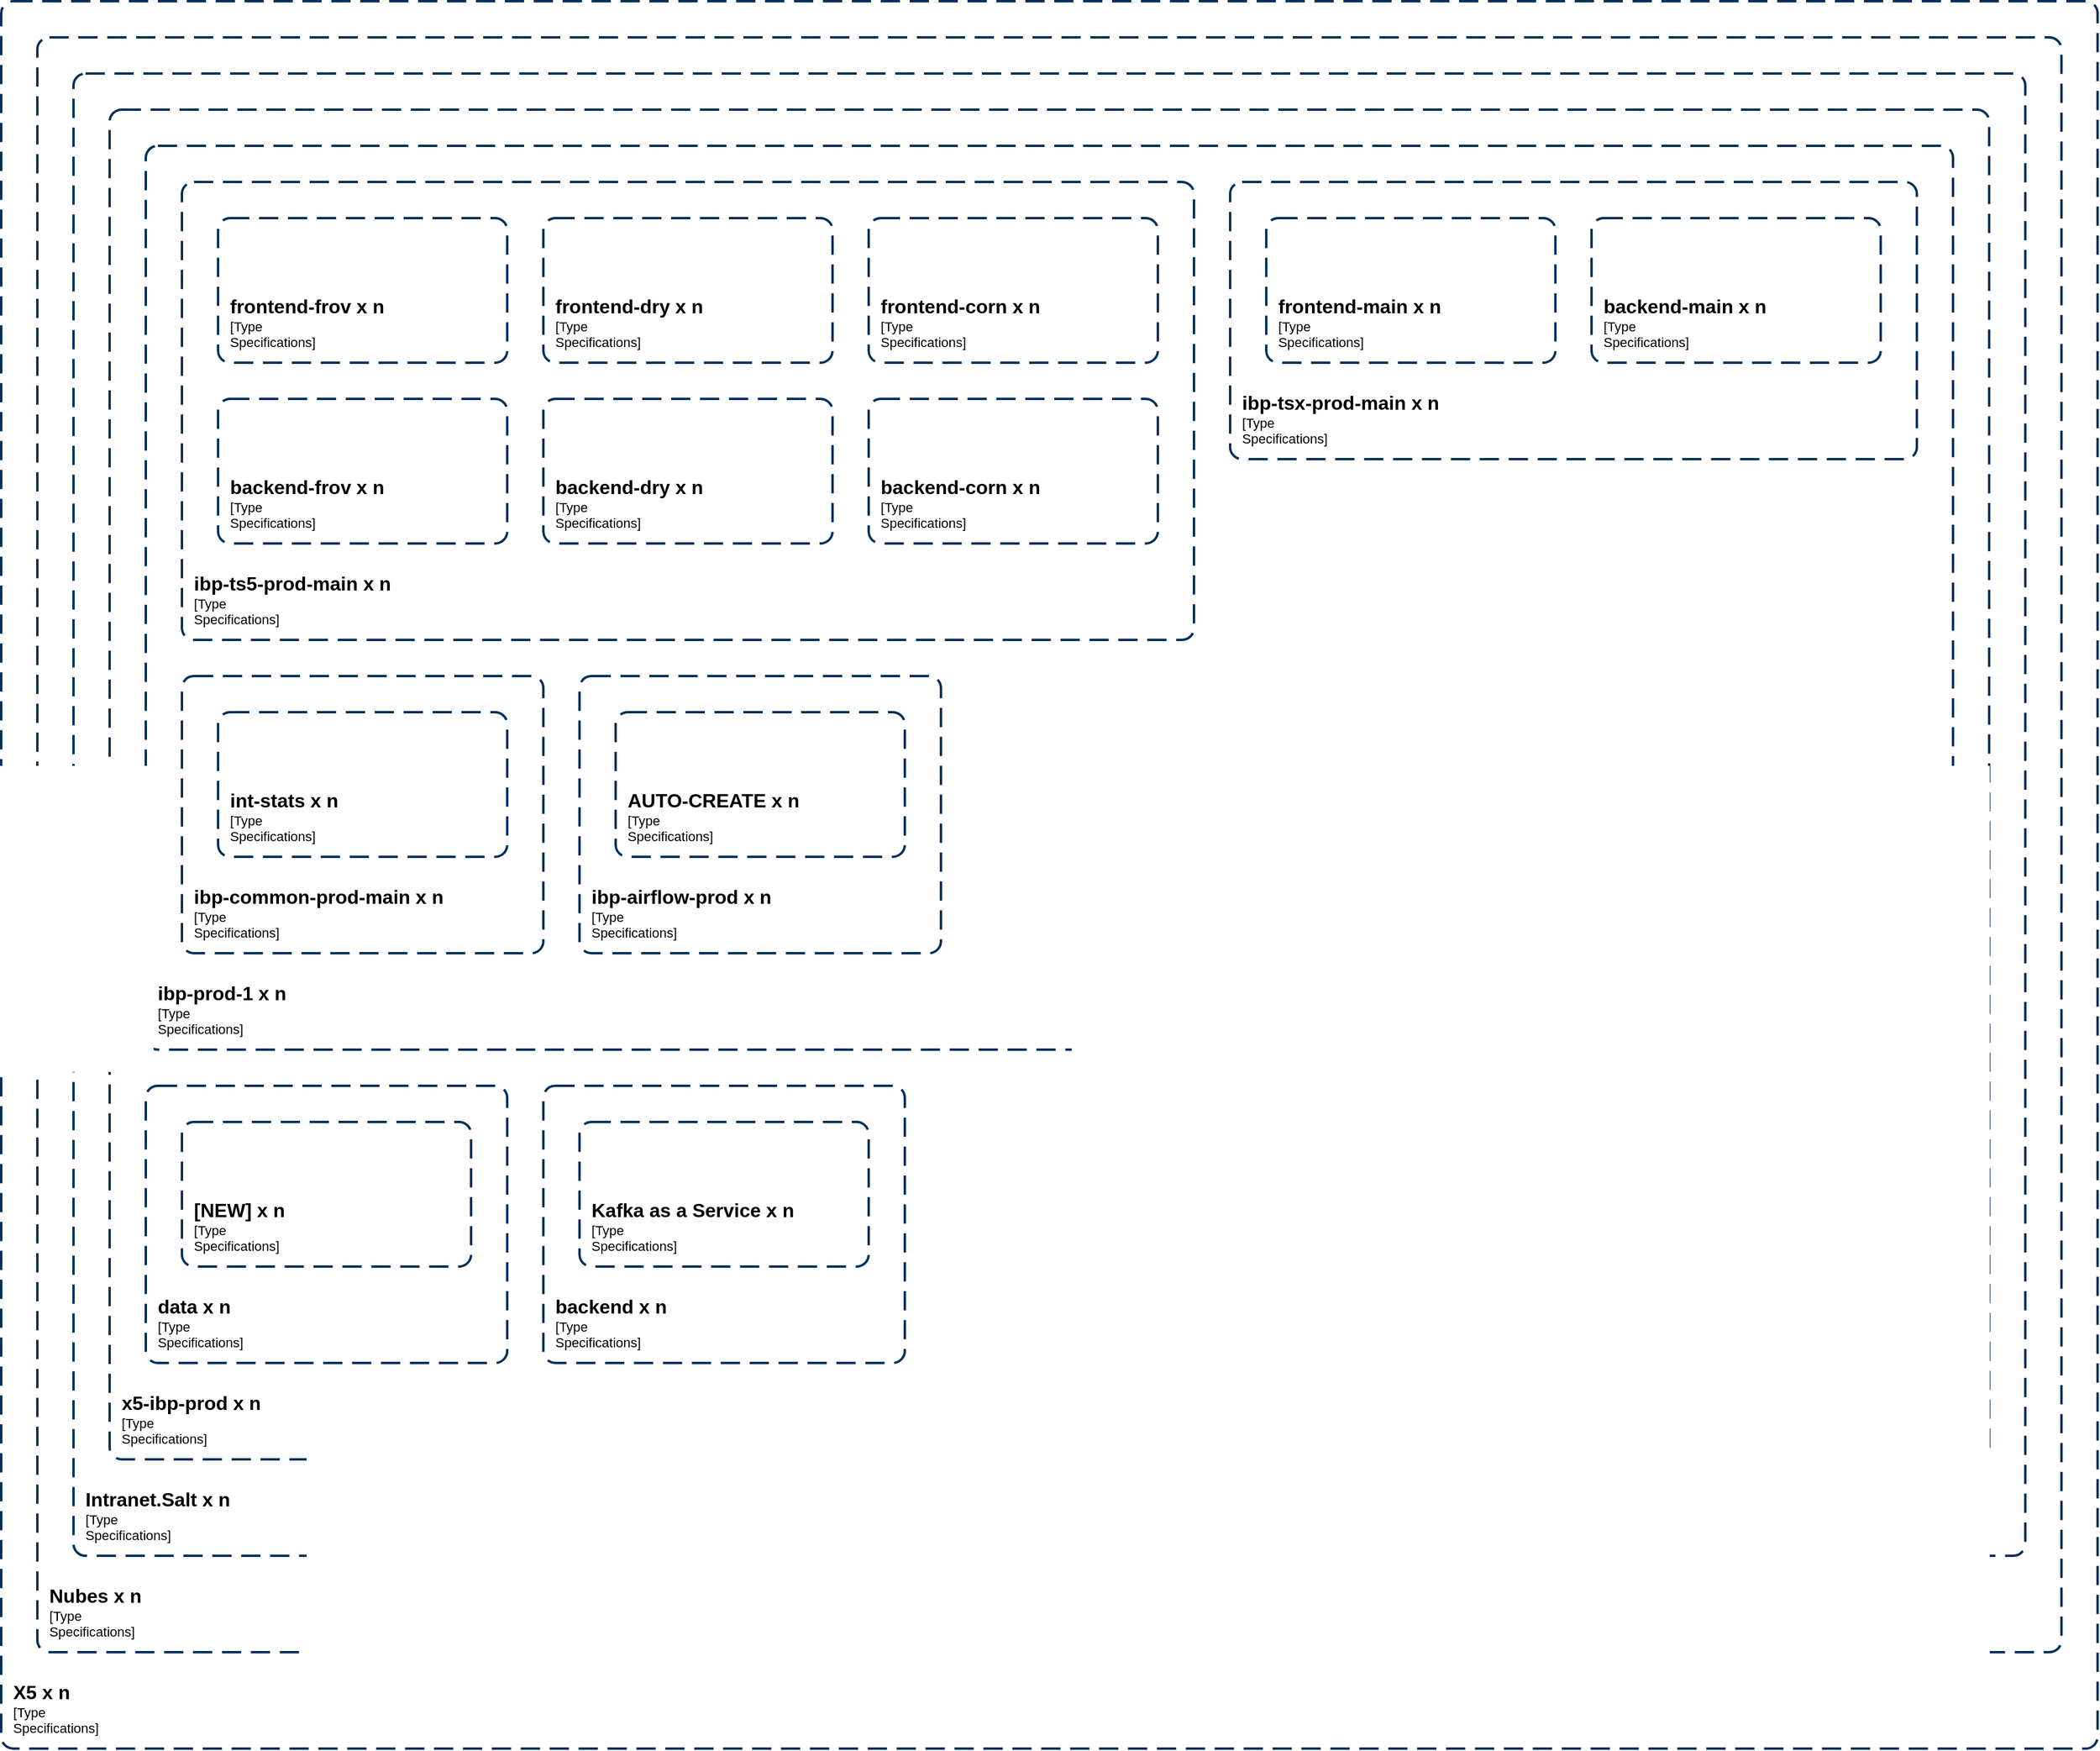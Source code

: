 <?xml version="1.0" encoding="UTF-8"?>
<mxfile version="20.8.16" type="device"><diagram name="Page-1" id="architecture_diagram"><mxGraphModel dx="1420" dy="893" grid="1" gridSize="10" guides="1" tooltips="1" connect="1" arrows="1" fold="1" page="1" pageScale="1" pageWidth="850" pageHeight="1100" math="0" shadow="0"><root><mxCell id="0" /><mxCell id="1" parent="0" /><object placeholders="1" c4Name="X5" label="&lt;font style=&quot;font-size: 16px&quot;&gt;&lt;b&gt;&lt;div style=&quot;text-align: left&quot;&gt;%c4Name% x %c4Instances%&lt;/div&gt;&lt;/b&gt;&lt;/font&gt;&lt;div style=&quot;text-align: left&quot;&gt;[&lt;span style=&quot;background-color: initial;&quot;&gt;%c4Specifications%]&lt;/span&gt;&lt;/div&gt;" c4Instances="n" c4Specifications="Type&#10;Specifications" id="25"><mxCell style="rounded=1;fontSize=11;whiteSpace=wrap;html=1;dashed=1;arcSize=20;fillColor=none;strokeColor=#06315C;fontColor=#000;labelBackgroundColor=none;align=left;verticalAlign=bottom;labelBorderColor=none;spacingTop=0;spacing=10;dashPattern=8 4;metaEdit=1;rotatable=0;perimeter=rectanglePerimeter;noLabel=0;labelPadding=0;allowArrows=0;;connectable=1;expand=0;recursiveResize=0;editable=1;pointerEvents=0;absoluteArcSize=1;points=[[0.25,0,0],[0.5,0,0],[0.75,0,0],[1,0.25,0],[1,0.5,0],[1,0.75,0],[0.75,1,0],[0.5,1,0],[0.25,1,0],[0,0.75,0],[0,0.5,0],[0,0.25,0]];strokeWidth=2;container=1;imageAlign=right;imageVerticalAlign=bottom;direction=east;collapsible=0;" vertex="1" parent="None"><mxGeometry x="0" y="0" width="1740" height="1450" as="geometry" /></mxCell></object><object placeholders="1" c4Name="Nubes" label="&lt;font style=&quot;font-size: 16px&quot;&gt;&lt;b&gt;&lt;div style=&quot;text-align: left&quot;&gt;%c4Name% x %c4Instances%&lt;/div&gt;&lt;/b&gt;&lt;/font&gt;&lt;div style=&quot;text-align: left&quot;&gt;[&lt;span style=&quot;background-color: initial;&quot;&gt;%c4Specifications%]&lt;/span&gt;&lt;/div&gt;" c4Instances="n" c4Specifications="Type&#10;Specifications" id="26"><mxCell style="rounded=1;fontSize=11;whiteSpace=wrap;html=1;dashed=1;arcSize=20;fillColor=none;strokeColor=#06315C;fontColor=#000;labelBackgroundColor=none;align=left;verticalAlign=bottom;labelBorderColor=none;spacingTop=0;spacing=10;dashPattern=8 4;metaEdit=1;rotatable=0;perimeter=rectanglePerimeter;noLabel=0;labelPadding=0;allowArrows=0;;connectable=1;expand=0;recursiveResize=0;editable=1;pointerEvents=0;absoluteArcSize=1;points=[[0.25,0,0],[0.5,0,0],[0.75,0,0],[1,0.25,0],[1,0.5,0],[1,0.75,0],[0.75,1,0],[0.5,1,0],[0.25,1,0],[0,0.75,0],[0,0.5,0],[0,0.25,0]];strokeWidth=2;container=1;imageAlign=right;imageVerticalAlign=bottom;direction=east;collapsible=0;" vertex="1" parent="25"><mxGeometry x="30" y="30" width="1680" height="1340" as="geometry" /></mxCell></object><object placeholders="1" c4Name="Intranet.Salt" label="&lt;font style=&quot;font-size: 16px&quot;&gt;&lt;b&gt;&lt;div style=&quot;text-align: left&quot;&gt;%c4Name% x %c4Instances%&lt;/div&gt;&lt;/b&gt;&lt;/font&gt;&lt;div style=&quot;text-align: left&quot;&gt;[&lt;span style=&quot;background-color: initial;&quot;&gt;%c4Specifications%]&lt;/span&gt;&lt;/div&gt;" c4Instances="n" c4Specifications="Type&#10;Specifications" id="27"><mxCell style="rounded=1;fontSize=11;whiteSpace=wrap;html=1;dashed=1;arcSize=20;fillColor=none;strokeColor=#06315C;fontColor=#000;labelBackgroundColor=none;align=left;verticalAlign=bottom;labelBorderColor=none;spacingTop=0;spacing=10;dashPattern=8 4;metaEdit=1;rotatable=0;perimeter=rectanglePerimeter;noLabel=0;labelPadding=0;allowArrows=0;;connectable=1;expand=0;recursiveResize=0;editable=1;pointerEvents=0;absoluteArcSize=1;points=[[0.25,0,0],[0.5,0,0],[0.75,0,0],[1,0.25,0],[1,0.5,0],[1,0.75,0],[0.75,1,0],[0.5,1,0],[0.25,1,0],[0,0.75,0],[0,0.5,0],[0,0.25,0]];strokeWidth=2;container=1;imageAlign=right;imageVerticalAlign=bottom;direction=east;collapsible=0;" vertex="1" parent="26"><mxGeometry x="30" y="30" width="1620" height="1230" as="geometry" /></mxCell></object><object placeholders="1" c4Name="x5-ibp-prod" label="&lt;font style=&quot;font-size: 16px&quot;&gt;&lt;b&gt;&lt;div style=&quot;text-align: left&quot;&gt;%c4Name% x %c4Instances%&lt;/div&gt;&lt;/b&gt;&lt;/font&gt;&lt;div style=&quot;text-align: left&quot;&gt;[&lt;span style=&quot;background-color: initial;&quot;&gt;%c4Specifications%]&lt;/span&gt;&lt;/div&gt;" c4Instances="n" c4Specifications="Type&#10;Specifications" id="28"><mxCell style="rounded=1;fontSize=11;whiteSpace=wrap;html=1;dashed=1;arcSize=20;fillColor=none;strokeColor=#06315C;fontColor=#000;labelBackgroundColor=none;align=left;verticalAlign=bottom;labelBorderColor=none;spacingTop=0;spacing=10;dashPattern=8 4;metaEdit=1;rotatable=0;perimeter=rectanglePerimeter;noLabel=0;labelPadding=0;allowArrows=0;;connectable=1;expand=0;recursiveResize=0;editable=1;pointerEvents=0;absoluteArcSize=1;points=[[0.25,0,0],[0.5,0,0],[0.75,0,0],[1,0.25,0],[1,0.5,0],[1,0.75,0],[0.75,1,0],[0.5,1,0],[0.25,1,0],[0,0.75,0],[0,0.5,0],[0,0.25,0]];strokeWidth=2;container=1;imageAlign=right;imageVerticalAlign=bottom;direction=east;collapsible=0;" vertex="1" parent="27"><mxGeometry x="30" y="30" width="1560" height="1120" as="geometry" /></mxCell></object><object placeholders="1" c4Name="ibp-prod-1" label="&lt;font style=&quot;font-size: 16px&quot;&gt;&lt;b&gt;&lt;div style=&quot;text-align: left&quot;&gt;%c4Name% x %c4Instances%&lt;/div&gt;&lt;/b&gt;&lt;/font&gt;&lt;div style=&quot;text-align: left&quot;&gt;[&lt;span style=&quot;background-color: initial;&quot;&gt;%c4Specifications%]&lt;/span&gt;&lt;/div&gt;" c4Instances="n" c4Specifications="Type&#10;Specifications" id="29"><mxCell style="rounded=1;fontSize=11;whiteSpace=wrap;html=1;dashed=1;arcSize=20;fillColor=none;strokeColor=#06315C;fontColor=#000;labelBackgroundColor=none;align=left;verticalAlign=bottom;labelBorderColor=none;spacingTop=0;spacing=10;dashPattern=8 4;metaEdit=1;rotatable=0;perimeter=rectanglePerimeter;noLabel=0;labelPadding=0;allowArrows=0;;connectable=1;expand=0;recursiveResize=0;editable=1;pointerEvents=0;absoluteArcSize=1;points=[[0.25,0,0],[0.5,0,0],[0.75,0,0],[1,0.25,0],[1,0.5,0],[1,0.75,0],[0.75,1,0],[0.5,1,0],[0.25,1,0],[0,0.75,0],[0,0.5,0],[0,0.25,0]];strokeWidth=2;container=1;imageAlign=right;imageVerticalAlign=bottom;direction=east;collapsible=0;" vertex="1" parent="28"><mxGeometry x="30" y="30" width="1500" height="750" as="geometry" /></mxCell></object><object placeholders="1" c4Name="ibp-ts5-prod-main" label="&lt;font style=&quot;font-size: 16px&quot;&gt;&lt;b&gt;&lt;div style=&quot;text-align: left&quot;&gt;%c4Name% x %c4Instances%&lt;/div&gt;&lt;/b&gt;&lt;/font&gt;&lt;div style=&quot;text-align: left&quot;&gt;[&lt;span style=&quot;background-color: initial;&quot;&gt;%c4Specifications%]&lt;/span&gt;&lt;/div&gt;" c4Instances="n" c4Specifications="Type&#10;Specifications" id="30"><mxCell style="rounded=1;fontSize=11;whiteSpace=wrap;html=1;dashed=1;arcSize=20;fillColor=none;strokeColor=#06315C;fontColor=#000;labelBackgroundColor=none;align=left;verticalAlign=bottom;labelBorderColor=none;spacingTop=0;spacing=10;dashPattern=8 4;metaEdit=1;rotatable=0;perimeter=rectanglePerimeter;noLabel=0;labelPadding=0;allowArrows=0;;connectable=1;expand=0;recursiveResize=0;editable=1;pointerEvents=0;absoluteArcSize=1;points=[[0.25,0,0],[0.5,0,0],[0.75,0,0],[1,0.25,0],[1,0.5,0],[1,0.75,0],[0.75,1,0],[0.5,1,0],[0.25,1,0],[0,0.75,0],[0,0.5,0],[0,0.25,0]];strokeWidth=2;container=1;imageAlign=right;imageVerticalAlign=bottom;direction=east;collapsible=0;" vertex="1" parent="29"><mxGeometry x="30" y="30" width="840" height="380" as="geometry" /></mxCell></object><object placeholders="1" c4Name="frontend-frov" label="&lt;font style=&quot;font-size: 16px&quot;&gt;&lt;b&gt;&lt;div style=&quot;text-align: left&quot;&gt;%c4Name% x %c4Instances%&lt;/div&gt;&lt;/b&gt;&lt;/font&gt;&lt;div style=&quot;text-align: left&quot;&gt;[&lt;span style=&quot;background-color: initial;&quot;&gt;%c4Specifications%]&lt;/span&gt;&lt;/div&gt;" c4Instances="n" c4Specifications="Type&#10;Specifications" id="31"><mxCell style="rounded=1;fontSize=11;whiteSpace=wrap;html=1;dashed=1;arcSize=20;fillColor=none;strokeColor=#06315C;fontColor=#000;labelBackgroundColor=none;align=left;verticalAlign=bottom;labelBorderColor=none;spacingTop=0;spacing=10;dashPattern=8 4;metaEdit=1;rotatable=0;perimeter=rectanglePerimeter;noLabel=0;labelPadding=0;allowArrows=0;;connectable=1;expand=0;recursiveResize=0;editable=1;pointerEvents=0;absoluteArcSize=1;points=[[0.25,0,0],[0.5,0,0],[0.75,0,0],[1,0.25,0],[1,0.5,0],[1,0.75,0],[0.75,1,0],[0.5,1,0],[0.25,1,0],[0,0.75,0],[0,0.5,0],[0,0.25,0]];strokeWidth=2;container=1;imageAlign=right;imageVerticalAlign=bottom;direction=east;collapsible=0;" vertex="1" parent="30"><mxGeometry x="30" y="30" width="240" height="120" as="geometry" /></mxCell></object><object placeholders="1" c4Name="frontend-dry" label="&lt;font style=&quot;font-size: 16px&quot;&gt;&lt;b&gt;&lt;div style=&quot;text-align: left&quot;&gt;%c4Name% x %c4Instances%&lt;/div&gt;&lt;/b&gt;&lt;/font&gt;&lt;div style=&quot;text-align: left&quot;&gt;[&lt;span style=&quot;background-color: initial;&quot;&gt;%c4Specifications%]&lt;/span&gt;&lt;/div&gt;" c4Instances="n" c4Specifications="Type&#10;Specifications" id="32"><mxCell style="rounded=1;fontSize=11;whiteSpace=wrap;html=1;dashed=1;arcSize=20;fillColor=none;strokeColor=#06315C;fontColor=#000;labelBackgroundColor=none;align=left;verticalAlign=bottom;labelBorderColor=none;spacingTop=0;spacing=10;dashPattern=8 4;metaEdit=1;rotatable=0;perimeter=rectanglePerimeter;noLabel=0;labelPadding=0;allowArrows=0;;connectable=1;expand=0;recursiveResize=0;editable=1;pointerEvents=0;absoluteArcSize=1;points=[[0.25,0,0],[0.5,0,0],[0.75,0,0],[1,0.25,0],[1,0.5,0],[1,0.75,0],[0.75,1,0],[0.5,1,0],[0.25,1,0],[0,0.75,0],[0,0.5,0],[0,0.25,0]];strokeWidth=2;container=1;imageAlign=right;imageVerticalAlign=bottom;direction=east;collapsible=0;" vertex="1" parent="30"><mxGeometry x="300" y="30" width="240" height="120" as="geometry" /></mxCell></object><object placeholders="1" c4Name="frontend-corn" label="&lt;font style=&quot;font-size: 16px&quot;&gt;&lt;b&gt;&lt;div style=&quot;text-align: left&quot;&gt;%c4Name% x %c4Instances%&lt;/div&gt;&lt;/b&gt;&lt;/font&gt;&lt;div style=&quot;text-align: left&quot;&gt;[&lt;span style=&quot;background-color: initial;&quot;&gt;%c4Specifications%]&lt;/span&gt;&lt;/div&gt;" c4Instances="n" c4Specifications="Type&#10;Specifications" id="33"><mxCell style="rounded=1;fontSize=11;whiteSpace=wrap;html=1;dashed=1;arcSize=20;fillColor=none;strokeColor=#06315C;fontColor=#000;labelBackgroundColor=none;align=left;verticalAlign=bottom;labelBorderColor=none;spacingTop=0;spacing=10;dashPattern=8 4;metaEdit=1;rotatable=0;perimeter=rectanglePerimeter;noLabel=0;labelPadding=0;allowArrows=0;;connectable=1;expand=0;recursiveResize=0;editable=1;pointerEvents=0;absoluteArcSize=1;points=[[0.25,0,0],[0.5,0,0],[0.75,0,0],[1,0.25,0],[1,0.5,0],[1,0.75,0],[0.75,1,0],[0.5,1,0],[0.25,1,0],[0,0.75,0],[0,0.5,0],[0,0.25,0]];strokeWidth=2;container=1;imageAlign=right;imageVerticalAlign=bottom;direction=east;collapsible=0;" vertex="1" parent="30"><mxGeometry x="570" y="30" width="240" height="120" as="geometry" /></mxCell></object><object placeholders="1" c4Name="backend-frov" label="&lt;font style=&quot;font-size: 16px&quot;&gt;&lt;b&gt;&lt;div style=&quot;text-align: left&quot;&gt;%c4Name% x %c4Instances%&lt;/div&gt;&lt;/b&gt;&lt;/font&gt;&lt;div style=&quot;text-align: left&quot;&gt;[&lt;span style=&quot;background-color: initial;&quot;&gt;%c4Specifications%]&lt;/span&gt;&lt;/div&gt;" c4Instances="n" c4Specifications="Type&#10;Specifications" id="34"><mxCell style="rounded=1;fontSize=11;whiteSpace=wrap;html=1;dashed=1;arcSize=20;fillColor=none;strokeColor=#06315C;fontColor=#000;labelBackgroundColor=none;align=left;verticalAlign=bottom;labelBorderColor=none;spacingTop=0;spacing=10;dashPattern=8 4;metaEdit=1;rotatable=0;perimeter=rectanglePerimeter;noLabel=0;labelPadding=0;allowArrows=0;;connectable=1;expand=0;recursiveResize=0;editable=1;pointerEvents=0;absoluteArcSize=1;points=[[0.25,0,0],[0.5,0,0],[0.75,0,0],[1,0.25,0],[1,0.5,0],[1,0.75,0],[0.75,1,0],[0.5,1,0],[0.25,1,0],[0,0.75,0],[0,0.5,0],[0,0.25,0]];strokeWidth=2;container=1;imageAlign=right;imageVerticalAlign=bottom;direction=east;collapsible=0;" vertex="1" parent="30"><mxGeometry x="30" y="180" width="240" height="120" as="geometry" /></mxCell></object><object placeholders="1" c4Name="backend-dry" label="&lt;font style=&quot;font-size: 16px&quot;&gt;&lt;b&gt;&lt;div style=&quot;text-align: left&quot;&gt;%c4Name% x %c4Instances%&lt;/div&gt;&lt;/b&gt;&lt;/font&gt;&lt;div style=&quot;text-align: left&quot;&gt;[&lt;span style=&quot;background-color: initial;&quot;&gt;%c4Specifications%]&lt;/span&gt;&lt;/div&gt;" c4Instances="n" c4Specifications="Type&#10;Specifications" id="35"><mxCell style="rounded=1;fontSize=11;whiteSpace=wrap;html=1;dashed=1;arcSize=20;fillColor=none;strokeColor=#06315C;fontColor=#000;labelBackgroundColor=none;align=left;verticalAlign=bottom;labelBorderColor=none;spacingTop=0;spacing=10;dashPattern=8 4;metaEdit=1;rotatable=0;perimeter=rectanglePerimeter;noLabel=0;labelPadding=0;allowArrows=0;;connectable=1;expand=0;recursiveResize=0;editable=1;pointerEvents=0;absoluteArcSize=1;points=[[0.25,0,0],[0.5,0,0],[0.75,0,0],[1,0.25,0],[1,0.5,0],[1,0.75,0],[0.75,1,0],[0.5,1,0],[0.25,1,0],[0,0.75,0],[0,0.5,0],[0,0.25,0]];strokeWidth=2;container=1;imageAlign=right;imageVerticalAlign=bottom;direction=east;collapsible=0;" vertex="1" parent="30"><mxGeometry x="300" y="180" width="240" height="120" as="geometry" /></mxCell></object><object placeholders="1" c4Name="backend-corn" label="&lt;font style=&quot;font-size: 16px&quot;&gt;&lt;b&gt;&lt;div style=&quot;text-align: left&quot;&gt;%c4Name% x %c4Instances%&lt;/div&gt;&lt;/b&gt;&lt;/font&gt;&lt;div style=&quot;text-align: left&quot;&gt;[&lt;span style=&quot;background-color: initial;&quot;&gt;%c4Specifications%]&lt;/span&gt;&lt;/div&gt;" c4Instances="n" c4Specifications="Type&#10;Specifications" id="36"><mxCell style="rounded=1;fontSize=11;whiteSpace=wrap;html=1;dashed=1;arcSize=20;fillColor=none;strokeColor=#06315C;fontColor=#000;labelBackgroundColor=none;align=left;verticalAlign=bottom;labelBorderColor=none;spacingTop=0;spacing=10;dashPattern=8 4;metaEdit=1;rotatable=0;perimeter=rectanglePerimeter;noLabel=0;labelPadding=0;allowArrows=0;;connectable=1;expand=0;recursiveResize=0;editable=1;pointerEvents=0;absoluteArcSize=1;points=[[0.25,0,0],[0.5,0,0],[0.75,0,0],[1,0.25,0],[1,0.5,0],[1,0.75,0],[0.75,1,0],[0.5,1,0],[0.25,1,0],[0,0.75,0],[0,0.5,0],[0,0.25,0]];strokeWidth=2;container=1;imageAlign=right;imageVerticalAlign=bottom;direction=east;collapsible=0;" vertex="1" parent="30"><mxGeometry x="570" y="180" width="240" height="120" as="geometry" /></mxCell></object><object placeholders="1" c4Name="ibp-tsx-prod-main" label="&lt;font style=&quot;font-size: 16px&quot;&gt;&lt;b&gt;&lt;div style=&quot;text-align: left&quot;&gt;%c4Name% x %c4Instances%&lt;/div&gt;&lt;/b&gt;&lt;/font&gt;&lt;div style=&quot;text-align: left&quot;&gt;[&lt;span style=&quot;background-color: initial;&quot;&gt;%c4Specifications%]&lt;/span&gt;&lt;/div&gt;" c4Instances="n" c4Specifications="Type&#10;Specifications" id="37"><mxCell style="rounded=1;fontSize=11;whiteSpace=wrap;html=1;dashed=1;arcSize=20;fillColor=none;strokeColor=#06315C;fontColor=#000;labelBackgroundColor=none;align=left;verticalAlign=bottom;labelBorderColor=none;spacingTop=0;spacing=10;dashPattern=8 4;metaEdit=1;rotatable=0;perimeter=rectanglePerimeter;noLabel=0;labelPadding=0;allowArrows=0;;connectable=1;expand=0;recursiveResize=0;editable=1;pointerEvents=0;absoluteArcSize=1;points=[[0.25,0,0],[0.5,0,0],[0.75,0,0],[1,0.25,0],[1,0.5,0],[1,0.75,0],[0.75,1,0],[0.5,1,0],[0.25,1,0],[0,0.75,0],[0,0.5,0],[0,0.25,0]];strokeWidth=2;container=1;imageAlign=right;imageVerticalAlign=bottom;direction=east;collapsible=0;" vertex="1" parent="29"><mxGeometry x="900" y="30" width="570" height="230" as="geometry" /></mxCell></object><object placeholders="1" c4Name="frontend-main" label="&lt;font style=&quot;font-size: 16px&quot;&gt;&lt;b&gt;&lt;div style=&quot;text-align: left&quot;&gt;%c4Name% x %c4Instances%&lt;/div&gt;&lt;/b&gt;&lt;/font&gt;&lt;div style=&quot;text-align: left&quot;&gt;[&lt;span style=&quot;background-color: initial;&quot;&gt;%c4Specifications%]&lt;/span&gt;&lt;/div&gt;" c4Instances="n" c4Specifications="Type&#10;Specifications" id="38"><mxCell style="rounded=1;fontSize=11;whiteSpace=wrap;html=1;dashed=1;arcSize=20;fillColor=none;strokeColor=#06315C;fontColor=#000;labelBackgroundColor=none;align=left;verticalAlign=bottom;labelBorderColor=none;spacingTop=0;spacing=10;dashPattern=8 4;metaEdit=1;rotatable=0;perimeter=rectanglePerimeter;noLabel=0;labelPadding=0;allowArrows=0;;connectable=1;expand=0;recursiveResize=0;editable=1;pointerEvents=0;absoluteArcSize=1;points=[[0.25,0,0],[0.5,0,0],[0.75,0,0],[1,0.25,0],[1,0.5,0],[1,0.75,0],[0.75,1,0],[0.5,1,0],[0.25,1,0],[0,0.75,0],[0,0.5,0],[0,0.25,0]];strokeWidth=2;container=1;imageAlign=right;imageVerticalAlign=bottom;direction=east;collapsible=0;" vertex="1" parent="37"><mxGeometry x="30" y="30" width="240" height="120" as="geometry" /></mxCell></object><object placeholders="1" c4Name="backend-main" label="&lt;font style=&quot;font-size: 16px&quot;&gt;&lt;b&gt;&lt;div style=&quot;text-align: left&quot;&gt;%c4Name% x %c4Instances%&lt;/div&gt;&lt;/b&gt;&lt;/font&gt;&lt;div style=&quot;text-align: left&quot;&gt;[&lt;span style=&quot;background-color: initial;&quot;&gt;%c4Specifications%]&lt;/span&gt;&lt;/div&gt;" c4Instances="n" c4Specifications="Type&#10;Specifications" id="39"><mxCell style="rounded=1;fontSize=11;whiteSpace=wrap;html=1;dashed=1;arcSize=20;fillColor=none;strokeColor=#06315C;fontColor=#000;labelBackgroundColor=none;align=left;verticalAlign=bottom;labelBorderColor=none;spacingTop=0;spacing=10;dashPattern=8 4;metaEdit=1;rotatable=0;perimeter=rectanglePerimeter;noLabel=0;labelPadding=0;allowArrows=0;;connectable=1;expand=0;recursiveResize=0;editable=1;pointerEvents=0;absoluteArcSize=1;points=[[0.25,0,0],[0.5,0,0],[0.75,0,0],[1,0.25,0],[1,0.5,0],[1,0.75,0],[0.75,1,0],[0.5,1,0],[0.25,1,0],[0,0.75,0],[0,0.5,0],[0,0.25,0]];strokeWidth=2;container=1;imageAlign=right;imageVerticalAlign=bottom;direction=east;collapsible=0;" vertex="1" parent="37"><mxGeometry x="300" y="30" width="240" height="120" as="geometry" /></mxCell></object><object placeholders="1" c4Name="ibp-common-prod-main" label="&lt;font style=&quot;font-size: 16px&quot;&gt;&lt;b&gt;&lt;div style=&quot;text-align: left&quot;&gt;%c4Name% x %c4Instances%&lt;/div&gt;&lt;/b&gt;&lt;/font&gt;&lt;div style=&quot;text-align: left&quot;&gt;[&lt;span style=&quot;background-color: initial;&quot;&gt;%c4Specifications%]&lt;/span&gt;&lt;/div&gt;" c4Instances="n" c4Specifications="Type&#10;Specifications" id="40"><mxCell style="rounded=1;fontSize=11;whiteSpace=wrap;html=1;dashed=1;arcSize=20;fillColor=none;strokeColor=#06315C;fontColor=#000;labelBackgroundColor=none;align=left;verticalAlign=bottom;labelBorderColor=none;spacingTop=0;spacing=10;dashPattern=8 4;metaEdit=1;rotatable=0;perimeter=rectanglePerimeter;noLabel=0;labelPadding=0;allowArrows=0;;connectable=1;expand=0;recursiveResize=0;editable=1;pointerEvents=0;absoluteArcSize=1;points=[[0.25,0,0],[0.5,0,0],[0.75,0,0],[1,0.25,0],[1,0.5,0],[1,0.75,0],[0.75,1,0],[0.5,1,0],[0.25,1,0],[0,0.75,0],[0,0.5,0],[0,0.25,0]];strokeWidth=2;container=1;imageAlign=right;imageVerticalAlign=bottom;direction=east;collapsible=0;" vertex="1" parent="29"><mxGeometry x="30" y="440" width="300" height="230" as="geometry" /></mxCell></object><object placeholders="1" c4Name="int-stats" label="&lt;font style=&quot;font-size: 16px&quot;&gt;&lt;b&gt;&lt;div style=&quot;text-align: left&quot;&gt;%c4Name% x %c4Instances%&lt;/div&gt;&lt;/b&gt;&lt;/font&gt;&lt;div style=&quot;text-align: left&quot;&gt;[&lt;span style=&quot;background-color: initial;&quot;&gt;%c4Specifications%]&lt;/span&gt;&lt;/div&gt;" c4Instances="n" c4Specifications="Type&#10;Specifications" id="41"><mxCell style="rounded=1;fontSize=11;whiteSpace=wrap;html=1;dashed=1;arcSize=20;fillColor=none;strokeColor=#06315C;fontColor=#000;labelBackgroundColor=none;align=left;verticalAlign=bottom;labelBorderColor=none;spacingTop=0;spacing=10;dashPattern=8 4;metaEdit=1;rotatable=0;perimeter=rectanglePerimeter;noLabel=0;labelPadding=0;allowArrows=0;;connectable=1;expand=0;recursiveResize=0;editable=1;pointerEvents=0;absoluteArcSize=1;points=[[0.25,0,0],[0.5,0,0],[0.75,0,0],[1,0.25,0],[1,0.5,0],[1,0.75,0],[0.75,1,0],[0.5,1,0],[0.25,1,0],[0,0.75,0],[0,0.5,0],[0,0.25,0]];strokeWidth=2;container=1;imageAlign=right;imageVerticalAlign=bottom;direction=east;collapsible=0;" vertex="1" parent="40"><mxGeometry x="30" y="30" width="240" height="120" as="geometry" /></mxCell></object><object placeholders="1" c4Name="ibp-airflow-prod" label="&lt;font style=&quot;font-size: 16px&quot;&gt;&lt;b&gt;&lt;div style=&quot;text-align: left&quot;&gt;%c4Name% x %c4Instances%&lt;/div&gt;&lt;/b&gt;&lt;/font&gt;&lt;div style=&quot;text-align: left&quot;&gt;[&lt;span style=&quot;background-color: initial;&quot;&gt;%c4Specifications%]&lt;/span&gt;&lt;/div&gt;" c4Instances="n" c4Specifications="Type&#10;Specifications" id="42"><mxCell style="rounded=1;fontSize=11;whiteSpace=wrap;html=1;dashed=1;arcSize=20;fillColor=none;strokeColor=#06315C;fontColor=#000;labelBackgroundColor=none;align=left;verticalAlign=bottom;labelBorderColor=none;spacingTop=0;spacing=10;dashPattern=8 4;metaEdit=1;rotatable=0;perimeter=rectanglePerimeter;noLabel=0;labelPadding=0;allowArrows=0;;connectable=1;expand=0;recursiveResize=0;editable=1;pointerEvents=0;absoluteArcSize=1;points=[[0.25,0,0],[0.5,0,0],[0.75,0,0],[1,0.25,0],[1,0.5,0],[1,0.75,0],[0.75,1,0],[0.5,1,0],[0.25,1,0],[0,0.75,0],[0,0.5,0],[0,0.25,0]];strokeWidth=2;container=1;imageAlign=right;imageVerticalAlign=bottom;direction=east;collapsible=0;" vertex="1" parent="29"><mxGeometry x="360" y="440" width="300" height="230" as="geometry" /></mxCell></object><object placeholders="1" c4Name="AUTO-CREATE" label="&lt;font style=&quot;font-size: 16px&quot;&gt;&lt;b&gt;&lt;div style=&quot;text-align: left&quot;&gt;%c4Name% x %c4Instances%&lt;/div&gt;&lt;/b&gt;&lt;/font&gt;&lt;div style=&quot;text-align: left&quot;&gt;[&lt;span style=&quot;background-color: initial;&quot;&gt;%c4Specifications%]&lt;/span&gt;&lt;/div&gt;" c4Instances="n" c4Specifications="Type&#10;Specifications" id="43"><mxCell style="rounded=1;fontSize=11;whiteSpace=wrap;html=1;dashed=1;arcSize=20;fillColor=none;strokeColor=#06315C;fontColor=#000;labelBackgroundColor=none;align=left;verticalAlign=bottom;labelBorderColor=none;spacingTop=0;spacing=10;dashPattern=8 4;metaEdit=1;rotatable=0;perimeter=rectanglePerimeter;noLabel=0;labelPadding=0;allowArrows=0;;connectable=1;expand=0;recursiveResize=0;editable=1;pointerEvents=0;absoluteArcSize=1;points=[[0.25,0,0],[0.5,0,0],[0.75,0,0],[1,0.25,0],[1,0.5,0],[1,0.75,0],[0.75,1,0],[0.5,1,0],[0.25,1,0],[0,0.75,0],[0,0.5,0],[0,0.25,0]];strokeWidth=2;container=1;imageAlign=right;imageVerticalAlign=bottom;direction=east;collapsible=0;" vertex="1" parent="42"><mxGeometry x="30" y="30" width="240" height="120" as="geometry" /></mxCell></object><object placeholders="1" c4Name="data" label="&lt;font style=&quot;font-size: 16px&quot;&gt;&lt;b&gt;&lt;div style=&quot;text-align: left&quot;&gt;%c4Name% x %c4Instances%&lt;/div&gt;&lt;/b&gt;&lt;/font&gt;&lt;div style=&quot;text-align: left&quot;&gt;[&lt;span style=&quot;background-color: initial;&quot;&gt;%c4Specifications%]&lt;/span&gt;&lt;/div&gt;" c4Instances="n" c4Specifications="Type&#10;Specifications" id="44"><mxCell style="rounded=1;fontSize=11;whiteSpace=wrap;html=1;dashed=1;arcSize=20;fillColor=none;strokeColor=#06315C;fontColor=#000;labelBackgroundColor=none;align=left;verticalAlign=bottom;labelBorderColor=none;spacingTop=0;spacing=10;dashPattern=8 4;metaEdit=1;rotatable=0;perimeter=rectanglePerimeter;noLabel=0;labelPadding=0;allowArrows=0;;connectable=1;expand=0;recursiveResize=0;editable=1;pointerEvents=0;absoluteArcSize=1;points=[[0.25,0,0],[0.5,0,0],[0.75,0,0],[1,0.25,0],[1,0.5,0],[1,0.75,0],[0.75,1,0],[0.5,1,0],[0.25,1,0],[0,0.75,0],[0,0.5,0],[0,0.25,0]];strokeWidth=2;container=1;imageAlign=right;imageVerticalAlign=bottom;direction=east;collapsible=0;" vertex="1" parent="28"><mxGeometry x="30" y="810" width="300" height="230" as="geometry" /></mxCell></object><object placeholders="1" c4Name="[NEW]" label="&lt;font style=&quot;font-size: 16px&quot;&gt;&lt;b&gt;&lt;div style=&quot;text-align: left&quot;&gt;%c4Name% x %c4Instances%&lt;/div&gt;&lt;/b&gt;&lt;/font&gt;&lt;div style=&quot;text-align: left&quot;&gt;[&lt;span style=&quot;background-color: initial;&quot;&gt;%c4Specifications%]&lt;/span&gt;&lt;/div&gt;" c4Instances="n" c4Specifications="Type&#10;Specifications" id="45"><mxCell style="rounded=1;fontSize=11;whiteSpace=wrap;html=1;dashed=1;arcSize=20;fillColor=none;strokeColor=#06315C;fontColor=#000;labelBackgroundColor=none;align=left;verticalAlign=bottom;labelBorderColor=none;spacingTop=0;spacing=10;dashPattern=8 4;metaEdit=1;rotatable=0;perimeter=rectanglePerimeter;noLabel=0;labelPadding=0;allowArrows=0;;connectable=1;expand=0;recursiveResize=0;editable=1;pointerEvents=0;absoluteArcSize=1;points=[[0.25,0,0],[0.5,0,0],[0.75,0,0],[1,0.25,0],[1,0.5,0],[1,0.75,0],[0.75,1,0],[0.5,1,0],[0.25,1,0],[0,0.75,0],[0,0.5,0],[0,0.25,0]];strokeWidth=2;container=1;imageAlign=right;imageVerticalAlign=bottom;direction=east;collapsible=0;" vertex="1" parent="44"><mxGeometry x="30" y="30" width="240" height="120" as="geometry" /></mxCell></object><object placeholders="1" c4Name="backend" label="&lt;font style=&quot;font-size: 16px&quot;&gt;&lt;b&gt;&lt;div style=&quot;text-align: left&quot;&gt;%c4Name% x %c4Instances%&lt;/div&gt;&lt;/b&gt;&lt;/font&gt;&lt;div style=&quot;text-align: left&quot;&gt;[&lt;span style=&quot;background-color: initial;&quot;&gt;%c4Specifications%]&lt;/span&gt;&lt;/div&gt;" c4Instances="n" c4Specifications="Type&#10;Specifications" id="46"><mxCell style="rounded=1;fontSize=11;whiteSpace=wrap;html=1;dashed=1;arcSize=20;fillColor=none;strokeColor=#06315C;fontColor=#000;labelBackgroundColor=none;align=left;verticalAlign=bottom;labelBorderColor=none;spacingTop=0;spacing=10;dashPattern=8 4;metaEdit=1;rotatable=0;perimeter=rectanglePerimeter;noLabel=0;labelPadding=0;allowArrows=0;;connectable=1;expand=0;recursiveResize=0;editable=1;pointerEvents=0;absoluteArcSize=1;points=[[0.25,0,0],[0.5,0,0],[0.75,0,0],[1,0.25,0],[1,0.5,0],[1,0.75,0],[0.75,1,0],[0.5,1,0],[0.25,1,0],[0,0.75,0],[0,0.5,0],[0,0.25,0]];strokeWidth=2;container=1;imageAlign=right;imageVerticalAlign=bottom;direction=east;collapsible=0;" vertex="1" parent="28"><mxGeometry x="360" y="810" width="300" height="230" as="geometry" /></mxCell></object><object placeholders="1" c4Name="Kafka as a Service" label="&lt;font style=&quot;font-size: 16px&quot;&gt;&lt;b&gt;&lt;div style=&quot;text-align: left&quot;&gt;%c4Name% x %c4Instances%&lt;/div&gt;&lt;/b&gt;&lt;/font&gt;&lt;div style=&quot;text-align: left&quot;&gt;[&lt;span style=&quot;background-color: initial;&quot;&gt;%c4Specifications%]&lt;/span&gt;&lt;/div&gt;" c4Instances="n" c4Specifications="Type&#10;Specifications" id="47"><mxCell style="rounded=1;fontSize=11;whiteSpace=wrap;html=1;dashed=1;arcSize=20;fillColor=none;strokeColor=#06315C;fontColor=#000;labelBackgroundColor=none;align=left;verticalAlign=bottom;labelBorderColor=none;spacingTop=0;spacing=10;dashPattern=8 4;metaEdit=1;rotatable=0;perimeter=rectanglePerimeter;noLabel=0;labelPadding=0;allowArrows=0;;connectable=1;expand=0;recursiveResize=0;editable=1;pointerEvents=0;absoluteArcSize=1;points=[[0.25,0,0],[0.5,0,0],[0.75,0,0],[1,0.25,0],[1,0.5,0],[1,0.75,0],[0.75,1,0],[0.5,1,0],[0.25,1,0],[0,0.75,0],[0,0.5,0],[0,0.25,0]];strokeWidth=2;container=1;imageAlign=right;imageVerticalAlign=bottom;direction=east;collapsible=0;" vertex="1" parent="46"><mxGeometry x="30" y="30" width="240" height="120" as="geometry" /></mxCell></object></root></mxGraphModel></diagram></mxfile>
